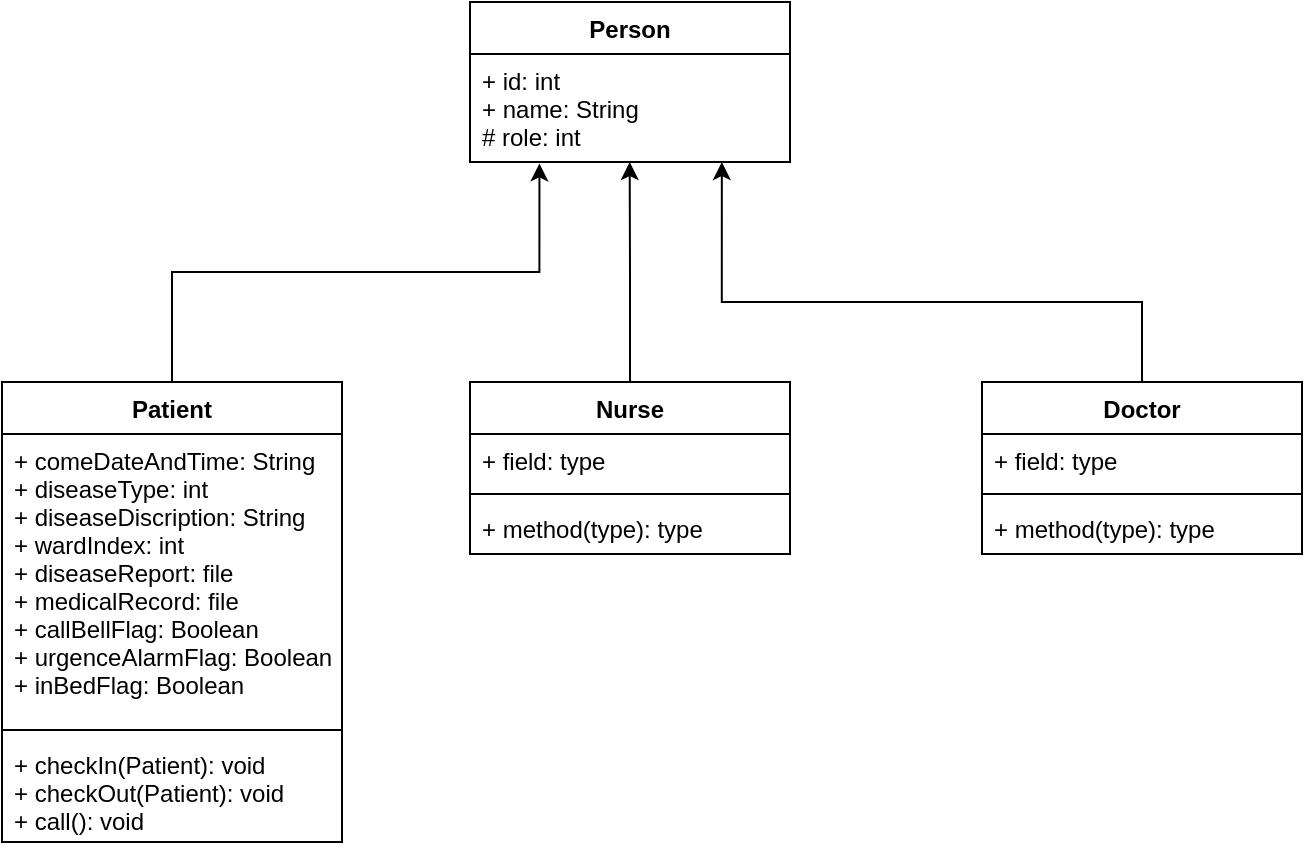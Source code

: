 <mxfile version="20.5.1" type="github">
  <diagram id="PnP3ODJL_Z0Urigxx_61" name="第 1 页">
    <mxGraphModel dx="1038" dy="547" grid="1" gridSize="10" guides="1" tooltips="1" connect="1" arrows="1" fold="1" page="1" pageScale="1" pageWidth="827" pageHeight="1169" math="0" shadow="0">
      <root>
        <mxCell id="0" />
        <mxCell id="1" parent="0" />
        <mxCell id="yancYa5-sekdh3y2tkEI-1" value="Person" style="swimlane;fontStyle=1;align=center;verticalAlign=top;childLayout=stackLayout;horizontal=1;startSize=26;horizontalStack=0;resizeParent=1;resizeParentMax=0;resizeLast=0;collapsible=1;marginBottom=0;" parent="1" vertex="1">
          <mxGeometry x="334" y="60" width="160" height="80" as="geometry">
            <mxRectangle x="330" y="240" width="100" height="30" as="alternateBounds" />
          </mxGeometry>
        </mxCell>
        <mxCell id="yancYa5-sekdh3y2tkEI-2" value="+ id: int&#xa;+ name: String&#xa;# role: int" style="text;strokeColor=none;fillColor=none;align=left;verticalAlign=top;spacingLeft=4;spacingRight=4;overflow=hidden;rotatable=0;points=[[0,0.5],[1,0.5]];portConstraint=eastwest;" parent="yancYa5-sekdh3y2tkEI-1" vertex="1">
          <mxGeometry y="26" width="160" height="54" as="geometry" />
        </mxCell>
        <mxCell id="yancYa5-sekdh3y2tkEI-25" style="edgeStyle=orthogonalEdgeStyle;rounded=0;orthogonalLoop=1;jettySize=auto;html=1;exitX=0.5;exitY=0;exitDx=0;exitDy=0;entryX=0.217;entryY=1.013;entryDx=0;entryDy=0;entryPerimeter=0;" parent="1" source="yancYa5-sekdh3y2tkEI-9" target="yancYa5-sekdh3y2tkEI-2" edge="1">
          <mxGeometry relative="1" as="geometry" />
        </mxCell>
        <mxCell id="yancYa5-sekdh3y2tkEI-9" value="Patient" style="swimlane;fontStyle=1;align=center;verticalAlign=top;childLayout=stackLayout;horizontal=1;startSize=26;horizontalStack=0;resizeParent=1;resizeParentMax=0;resizeLast=0;collapsible=1;marginBottom=0;" parent="1" vertex="1">
          <mxGeometry x="100" y="250" width="170" height="230" as="geometry" />
        </mxCell>
        <mxCell id="yancYa5-sekdh3y2tkEI-10" value="+ comeDateAndTime: String&#xa;+ diseaseType: int&#xa;+ diseaseDiscription: String&#xa;+ wardIndex: int&#xa;+ diseaseReport: file&#xa;+ medicalRecord: file&#xa;+ callBellFlag: Boolean&#xa;+ urgenceAlarmFlag: Boolean&#xa;+ inBedFlag: Boolean" style="text;strokeColor=none;fillColor=none;align=left;verticalAlign=top;spacingLeft=4;spacingRight=4;overflow=hidden;rotatable=0;points=[[0,0.5],[1,0.5]];portConstraint=eastwest;" parent="yancYa5-sekdh3y2tkEI-9" vertex="1">
          <mxGeometry y="26" width="170" height="144" as="geometry" />
        </mxCell>
        <mxCell id="yancYa5-sekdh3y2tkEI-11" value="" style="line;strokeWidth=1;fillColor=none;align=left;verticalAlign=middle;spacingTop=-1;spacingLeft=3;spacingRight=3;rotatable=0;labelPosition=right;points=[];portConstraint=eastwest;strokeColor=inherit;" parent="yancYa5-sekdh3y2tkEI-9" vertex="1">
          <mxGeometry y="170" width="170" height="8" as="geometry" />
        </mxCell>
        <mxCell id="yancYa5-sekdh3y2tkEI-12" value="+ checkIn(Patient): void&#xa;+ checkOut(Patient): void&#xa;+ call(): void" style="text;strokeColor=none;fillColor=none;align=left;verticalAlign=top;spacingLeft=4;spacingRight=4;overflow=hidden;rotatable=0;points=[[0,0.5],[1,0.5]];portConstraint=eastwest;" parent="yancYa5-sekdh3y2tkEI-9" vertex="1">
          <mxGeometry y="178" width="170" height="52" as="geometry" />
        </mxCell>
        <mxCell id="yancYa5-sekdh3y2tkEI-23" style="edgeStyle=orthogonalEdgeStyle;rounded=0;orthogonalLoop=1;jettySize=auto;html=1;exitX=0.5;exitY=0;exitDx=0;exitDy=0;entryX=0.499;entryY=1;entryDx=0;entryDy=0;entryPerimeter=0;" parent="1" source="yancYa5-sekdh3y2tkEI-13" target="yancYa5-sekdh3y2tkEI-2" edge="1">
          <mxGeometry relative="1" as="geometry" />
        </mxCell>
        <mxCell id="yancYa5-sekdh3y2tkEI-13" value="Nurse" style="swimlane;fontStyle=1;align=center;verticalAlign=top;childLayout=stackLayout;horizontal=1;startSize=26;horizontalStack=0;resizeParent=1;resizeParentMax=0;resizeLast=0;collapsible=1;marginBottom=0;" parent="1" vertex="1">
          <mxGeometry x="334" y="250" width="160" height="86" as="geometry" />
        </mxCell>
        <mxCell id="yancYa5-sekdh3y2tkEI-14" value="+ field: type" style="text;strokeColor=none;fillColor=none;align=left;verticalAlign=top;spacingLeft=4;spacingRight=4;overflow=hidden;rotatable=0;points=[[0,0.5],[1,0.5]];portConstraint=eastwest;" parent="yancYa5-sekdh3y2tkEI-13" vertex="1">
          <mxGeometry y="26" width="160" height="26" as="geometry" />
        </mxCell>
        <mxCell id="yancYa5-sekdh3y2tkEI-15" value="" style="line;strokeWidth=1;fillColor=none;align=left;verticalAlign=middle;spacingTop=-1;spacingLeft=3;spacingRight=3;rotatable=0;labelPosition=right;points=[];portConstraint=eastwest;strokeColor=inherit;" parent="yancYa5-sekdh3y2tkEI-13" vertex="1">
          <mxGeometry y="52" width="160" height="8" as="geometry" />
        </mxCell>
        <mxCell id="yancYa5-sekdh3y2tkEI-16" value="+ method(type): type" style="text;strokeColor=none;fillColor=none;align=left;verticalAlign=top;spacingLeft=4;spacingRight=4;overflow=hidden;rotatable=0;points=[[0,0.5],[1,0.5]];portConstraint=eastwest;" parent="yancYa5-sekdh3y2tkEI-13" vertex="1">
          <mxGeometry y="60" width="160" height="26" as="geometry" />
        </mxCell>
        <mxCell id="yancYa5-sekdh3y2tkEI-24" style="edgeStyle=orthogonalEdgeStyle;rounded=0;orthogonalLoop=1;jettySize=auto;html=1;exitX=0.5;exitY=0;exitDx=0;exitDy=0;entryX=0.787;entryY=1;entryDx=0;entryDy=0;entryPerimeter=0;" parent="1" source="yancYa5-sekdh3y2tkEI-17" target="yancYa5-sekdh3y2tkEI-2" edge="1">
          <mxGeometry relative="1" as="geometry">
            <Array as="points">
              <mxPoint x="670" y="210" />
              <mxPoint x="460" y="210" />
            </Array>
          </mxGeometry>
        </mxCell>
        <mxCell id="yancYa5-sekdh3y2tkEI-17" value="Doctor" style="swimlane;fontStyle=1;align=center;verticalAlign=top;childLayout=stackLayout;horizontal=1;startSize=26;horizontalStack=0;resizeParent=1;resizeParentMax=0;resizeLast=0;collapsible=1;marginBottom=0;" parent="1" vertex="1">
          <mxGeometry x="590" y="250" width="160" height="86" as="geometry" />
        </mxCell>
        <mxCell id="yancYa5-sekdh3y2tkEI-18" value="+ field: type" style="text;strokeColor=none;fillColor=none;align=left;verticalAlign=top;spacingLeft=4;spacingRight=4;overflow=hidden;rotatable=0;points=[[0,0.5],[1,0.5]];portConstraint=eastwest;" parent="yancYa5-sekdh3y2tkEI-17" vertex="1">
          <mxGeometry y="26" width="160" height="26" as="geometry" />
        </mxCell>
        <mxCell id="yancYa5-sekdh3y2tkEI-19" value="" style="line;strokeWidth=1;fillColor=none;align=left;verticalAlign=middle;spacingTop=-1;spacingLeft=3;spacingRight=3;rotatable=0;labelPosition=right;points=[];portConstraint=eastwest;strokeColor=inherit;" parent="yancYa5-sekdh3y2tkEI-17" vertex="1">
          <mxGeometry y="52" width="160" height="8" as="geometry" />
        </mxCell>
        <mxCell id="yancYa5-sekdh3y2tkEI-20" value="+ method(type): type" style="text;strokeColor=none;fillColor=none;align=left;verticalAlign=top;spacingLeft=4;spacingRight=4;overflow=hidden;rotatable=0;points=[[0,0.5],[1,0.5]];portConstraint=eastwest;" parent="yancYa5-sekdh3y2tkEI-17" vertex="1">
          <mxGeometry y="60" width="160" height="26" as="geometry" />
        </mxCell>
      </root>
    </mxGraphModel>
  </diagram>
</mxfile>
